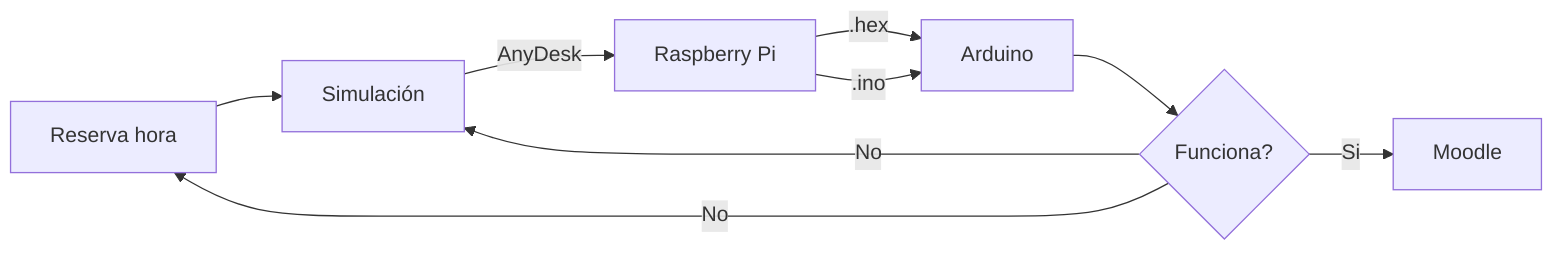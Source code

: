 graph LR
    F["Reserva hora"] -->A
    A[Simulación] --> |AnyDesk| C["Raspberry Pi"]
    
    C--> |.hex| D[Arduino]
    C--> |.ino| D[Arduino]
    D --> H{"Funciona?"}
    H --> |Si| Z["Moodle"]
    H --> |No| A
    H --> |No| F